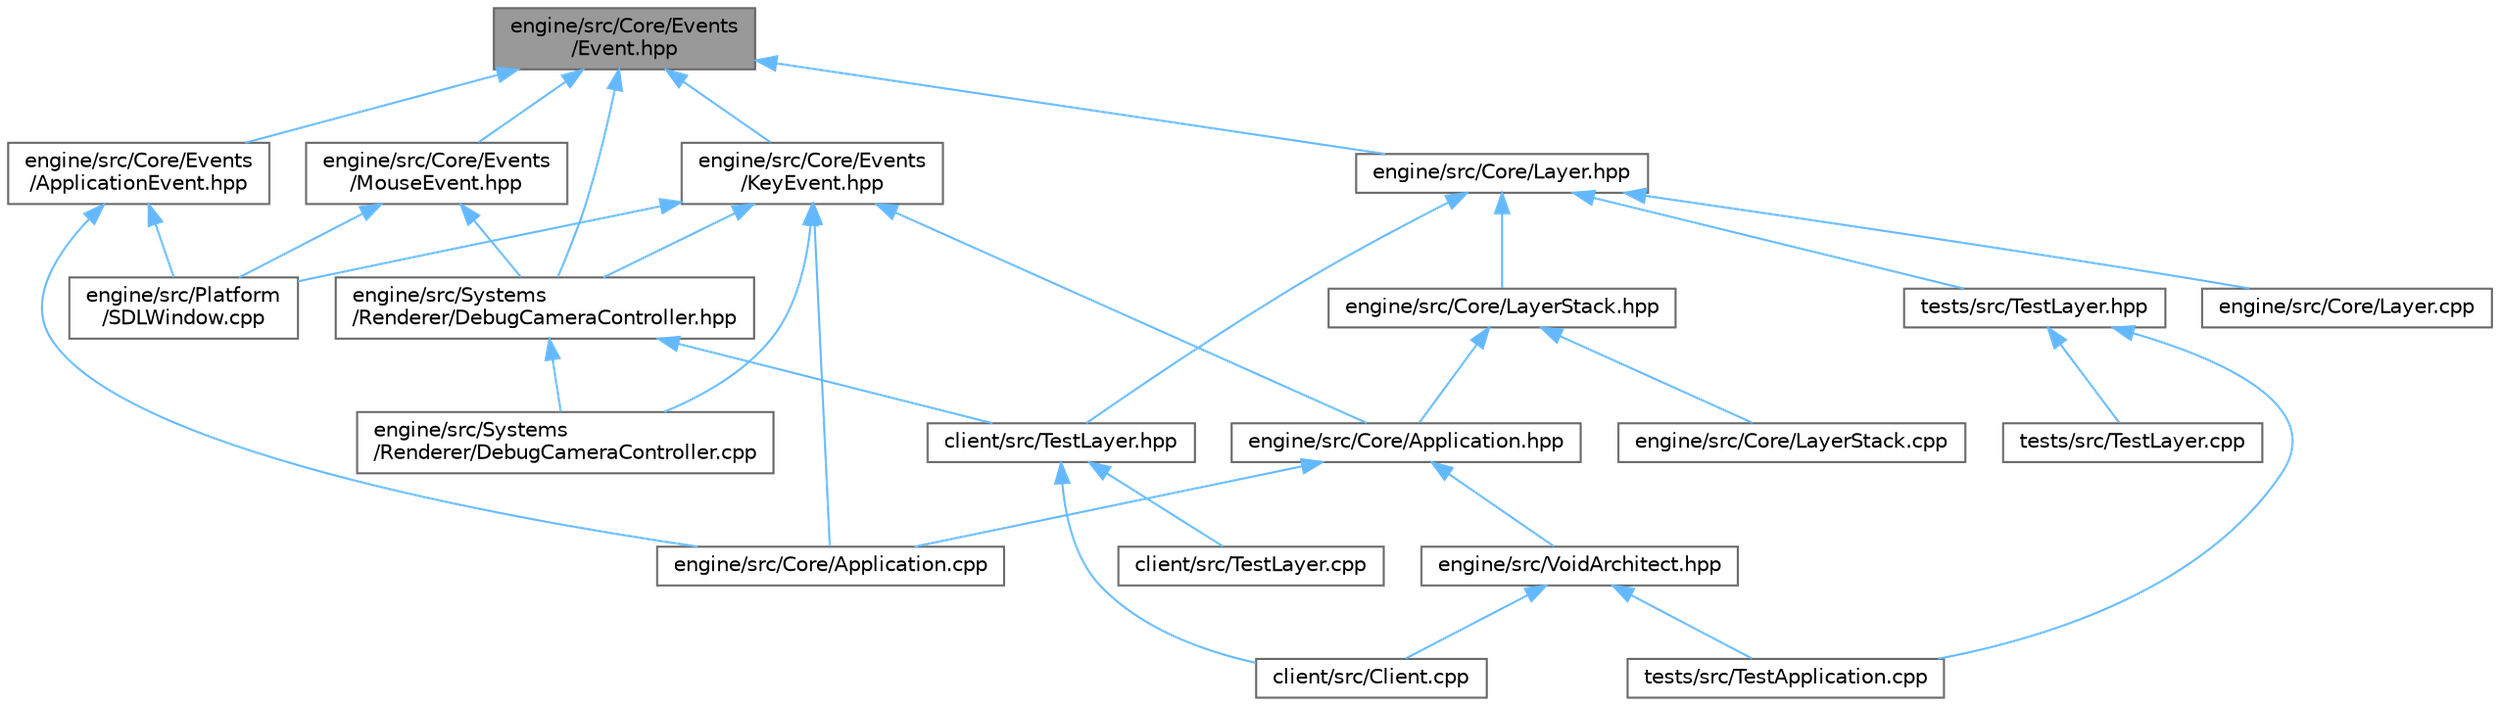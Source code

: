 digraph "engine/src/Core/Events/Event.hpp"
{
 // LATEX_PDF_SIZE
  bgcolor="transparent";
  edge [fontname=Helvetica,fontsize=10,labelfontname=Helvetica,labelfontsize=10];
  node [fontname=Helvetica,fontsize=10,shape=box,height=0.2,width=0.4];
  Node1 [id="Node000001",label="engine/src/Core/Events\l/Event.hpp",height=0.2,width=0.4,color="gray40", fillcolor="grey60", style="filled", fontcolor="black",tooltip=" "];
  Node1 -> Node2 [id="edge31_Node000001_Node000002",dir="back",color="steelblue1",style="solid",tooltip=" "];
  Node2 [id="Node000002",label="engine/src/Core/Events\l/ApplicationEvent.hpp",height=0.2,width=0.4,color="grey40", fillcolor="white", style="filled",URL="$_application_event_8hpp.html",tooltip=" "];
  Node2 -> Node3 [id="edge32_Node000002_Node000003",dir="back",color="steelblue1",style="solid",tooltip=" "];
  Node3 [id="Node000003",label="engine/src/Core/Application.cpp",height=0.2,width=0.4,color="grey40", fillcolor="white", style="filled",URL="$_application_8cpp.html",tooltip=" "];
  Node2 -> Node4 [id="edge33_Node000002_Node000004",dir="back",color="steelblue1",style="solid",tooltip=" "];
  Node4 [id="Node000004",label="engine/src/Platform\l/SDLWindow.cpp",height=0.2,width=0.4,color="grey40", fillcolor="white", style="filled",URL="$_s_d_l_window_8cpp.html",tooltip=" "];
  Node1 -> Node5 [id="edge34_Node000001_Node000005",dir="back",color="steelblue1",style="solid",tooltip=" "];
  Node5 [id="Node000005",label="engine/src/Core/Events\l/KeyEvent.hpp",height=0.2,width=0.4,color="grey40", fillcolor="white", style="filled",URL="$_key_event_8hpp.html",tooltip=" "];
  Node5 -> Node3 [id="edge35_Node000005_Node000003",dir="back",color="steelblue1",style="solid",tooltip=" "];
  Node5 -> Node6 [id="edge36_Node000005_Node000006",dir="back",color="steelblue1",style="solid",tooltip=" "];
  Node6 [id="Node000006",label="engine/src/Core/Application.hpp",height=0.2,width=0.4,color="grey40", fillcolor="white", style="filled",URL="$_application_8hpp.html",tooltip=" "];
  Node6 -> Node3 [id="edge37_Node000006_Node000003",dir="back",color="steelblue1",style="solid",tooltip=" "];
  Node6 -> Node7 [id="edge38_Node000006_Node000007",dir="back",color="steelblue1",style="solid",tooltip=" "];
  Node7 [id="Node000007",label="engine/src/VoidArchitect.hpp",height=0.2,width=0.4,color="grey40", fillcolor="white", style="filled",URL="$_void_architect_8hpp.html",tooltip=" "];
  Node7 -> Node8 [id="edge39_Node000007_Node000008",dir="back",color="steelblue1",style="solid",tooltip=" "];
  Node8 [id="Node000008",label="client/src/Client.cpp",height=0.2,width=0.4,color="grey40", fillcolor="white", style="filled",URL="$_client_8cpp.html",tooltip=" "];
  Node7 -> Node9 [id="edge40_Node000007_Node000009",dir="back",color="steelblue1",style="solid",tooltip=" "];
  Node9 [id="Node000009",label="tests/src/TestApplication.cpp",height=0.2,width=0.4,color="grey40", fillcolor="white", style="filled",URL="$_test_application_8cpp.html",tooltip=" "];
  Node5 -> Node4 [id="edge41_Node000005_Node000004",dir="back",color="steelblue1",style="solid",tooltip=" "];
  Node5 -> Node10 [id="edge42_Node000005_Node000010",dir="back",color="steelblue1",style="solid",tooltip=" "];
  Node10 [id="Node000010",label="engine/src/Systems\l/Renderer/DebugCameraController.cpp",height=0.2,width=0.4,color="grey40", fillcolor="white", style="filled",URL="$_debug_camera_controller_8cpp.html",tooltip=" "];
  Node5 -> Node11 [id="edge43_Node000005_Node000011",dir="back",color="steelblue1",style="solid",tooltip=" "];
  Node11 [id="Node000011",label="engine/src/Systems\l/Renderer/DebugCameraController.hpp",height=0.2,width=0.4,color="grey40", fillcolor="white", style="filled",URL="$_debug_camera_controller_8hpp.html",tooltip=" "];
  Node11 -> Node12 [id="edge44_Node000011_Node000012",dir="back",color="steelblue1",style="solid",tooltip=" "];
  Node12 [id="Node000012",label="client/src/TestLayer.hpp",height=0.2,width=0.4,color="grey40", fillcolor="white", style="filled",URL="$client_2src_2_test_layer_8hpp.html",tooltip=" "];
  Node12 -> Node8 [id="edge45_Node000012_Node000008",dir="back",color="steelblue1",style="solid",tooltip=" "];
  Node12 -> Node13 [id="edge46_Node000012_Node000013",dir="back",color="steelblue1",style="solid",tooltip=" "];
  Node13 [id="Node000013",label="client/src/TestLayer.cpp",height=0.2,width=0.4,color="grey40", fillcolor="white", style="filled",URL="$client_2src_2_test_layer_8cpp.html",tooltip=" "];
  Node11 -> Node10 [id="edge47_Node000011_Node000010",dir="back",color="steelblue1",style="solid",tooltip=" "];
  Node1 -> Node14 [id="edge48_Node000001_Node000014",dir="back",color="steelblue1",style="solid",tooltip=" "];
  Node14 [id="Node000014",label="engine/src/Core/Events\l/MouseEvent.hpp",height=0.2,width=0.4,color="grey40", fillcolor="white", style="filled",URL="$_mouse_event_8hpp.html",tooltip=" "];
  Node14 -> Node4 [id="edge49_Node000014_Node000004",dir="back",color="steelblue1",style="solid",tooltip=" "];
  Node14 -> Node11 [id="edge50_Node000014_Node000011",dir="back",color="steelblue1",style="solid",tooltip=" "];
  Node1 -> Node15 [id="edge51_Node000001_Node000015",dir="back",color="steelblue1",style="solid",tooltip=" "];
  Node15 [id="Node000015",label="engine/src/Core/Layer.hpp",height=0.2,width=0.4,color="grey40", fillcolor="white", style="filled",URL="$_layer_8hpp.html",tooltip=" "];
  Node15 -> Node12 [id="edge52_Node000015_Node000012",dir="back",color="steelblue1",style="solid",tooltip=" "];
  Node15 -> Node16 [id="edge53_Node000015_Node000016",dir="back",color="steelblue1",style="solid",tooltip=" "];
  Node16 [id="Node000016",label="engine/src/Core/Layer.cpp",height=0.2,width=0.4,color="grey40", fillcolor="white", style="filled",URL="$_layer_8cpp.html",tooltip=" "];
  Node15 -> Node17 [id="edge54_Node000015_Node000017",dir="back",color="steelblue1",style="solid",tooltip=" "];
  Node17 [id="Node000017",label="engine/src/Core/LayerStack.hpp",height=0.2,width=0.4,color="grey40", fillcolor="white", style="filled",URL="$_layer_stack_8hpp.html",tooltip=" "];
  Node17 -> Node6 [id="edge55_Node000017_Node000006",dir="back",color="steelblue1",style="solid",tooltip=" "];
  Node17 -> Node18 [id="edge56_Node000017_Node000018",dir="back",color="steelblue1",style="solid",tooltip=" "];
  Node18 [id="Node000018",label="engine/src/Core/LayerStack.cpp",height=0.2,width=0.4,color="grey40", fillcolor="white", style="filled",URL="$_layer_stack_8cpp.html",tooltip=" "];
  Node15 -> Node19 [id="edge57_Node000015_Node000019",dir="back",color="steelblue1",style="solid",tooltip=" "];
  Node19 [id="Node000019",label="tests/src/TestLayer.hpp",height=0.2,width=0.4,color="grey40", fillcolor="white", style="filled",URL="$tests_2src_2_test_layer_8hpp.html",tooltip=" "];
  Node19 -> Node9 [id="edge58_Node000019_Node000009",dir="back",color="steelblue1",style="solid",tooltip=" "];
  Node19 -> Node20 [id="edge59_Node000019_Node000020",dir="back",color="steelblue1",style="solid",tooltip=" "];
  Node20 [id="Node000020",label="tests/src/TestLayer.cpp",height=0.2,width=0.4,color="grey40", fillcolor="white", style="filled",URL="$tests_2src_2_test_layer_8cpp.html",tooltip=" "];
  Node1 -> Node11 [id="edge60_Node000001_Node000011",dir="back",color="steelblue1",style="solid",tooltip=" "];
}
